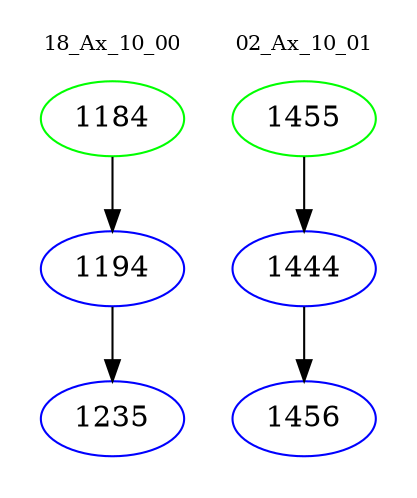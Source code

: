 digraph{
subgraph cluster_0 {
color = white
label = "18_Ax_10_00";
fontsize=10;
T0_1184 [label="1184", color="green"]
T0_1184 -> T0_1194 [color="black"]
T0_1194 [label="1194", color="blue"]
T0_1194 -> T0_1235 [color="black"]
T0_1235 [label="1235", color="blue"]
}
subgraph cluster_1 {
color = white
label = "02_Ax_10_01";
fontsize=10;
T1_1455 [label="1455", color="green"]
T1_1455 -> T1_1444 [color="black"]
T1_1444 [label="1444", color="blue"]
T1_1444 -> T1_1456 [color="black"]
T1_1456 [label="1456", color="blue"]
}
}

